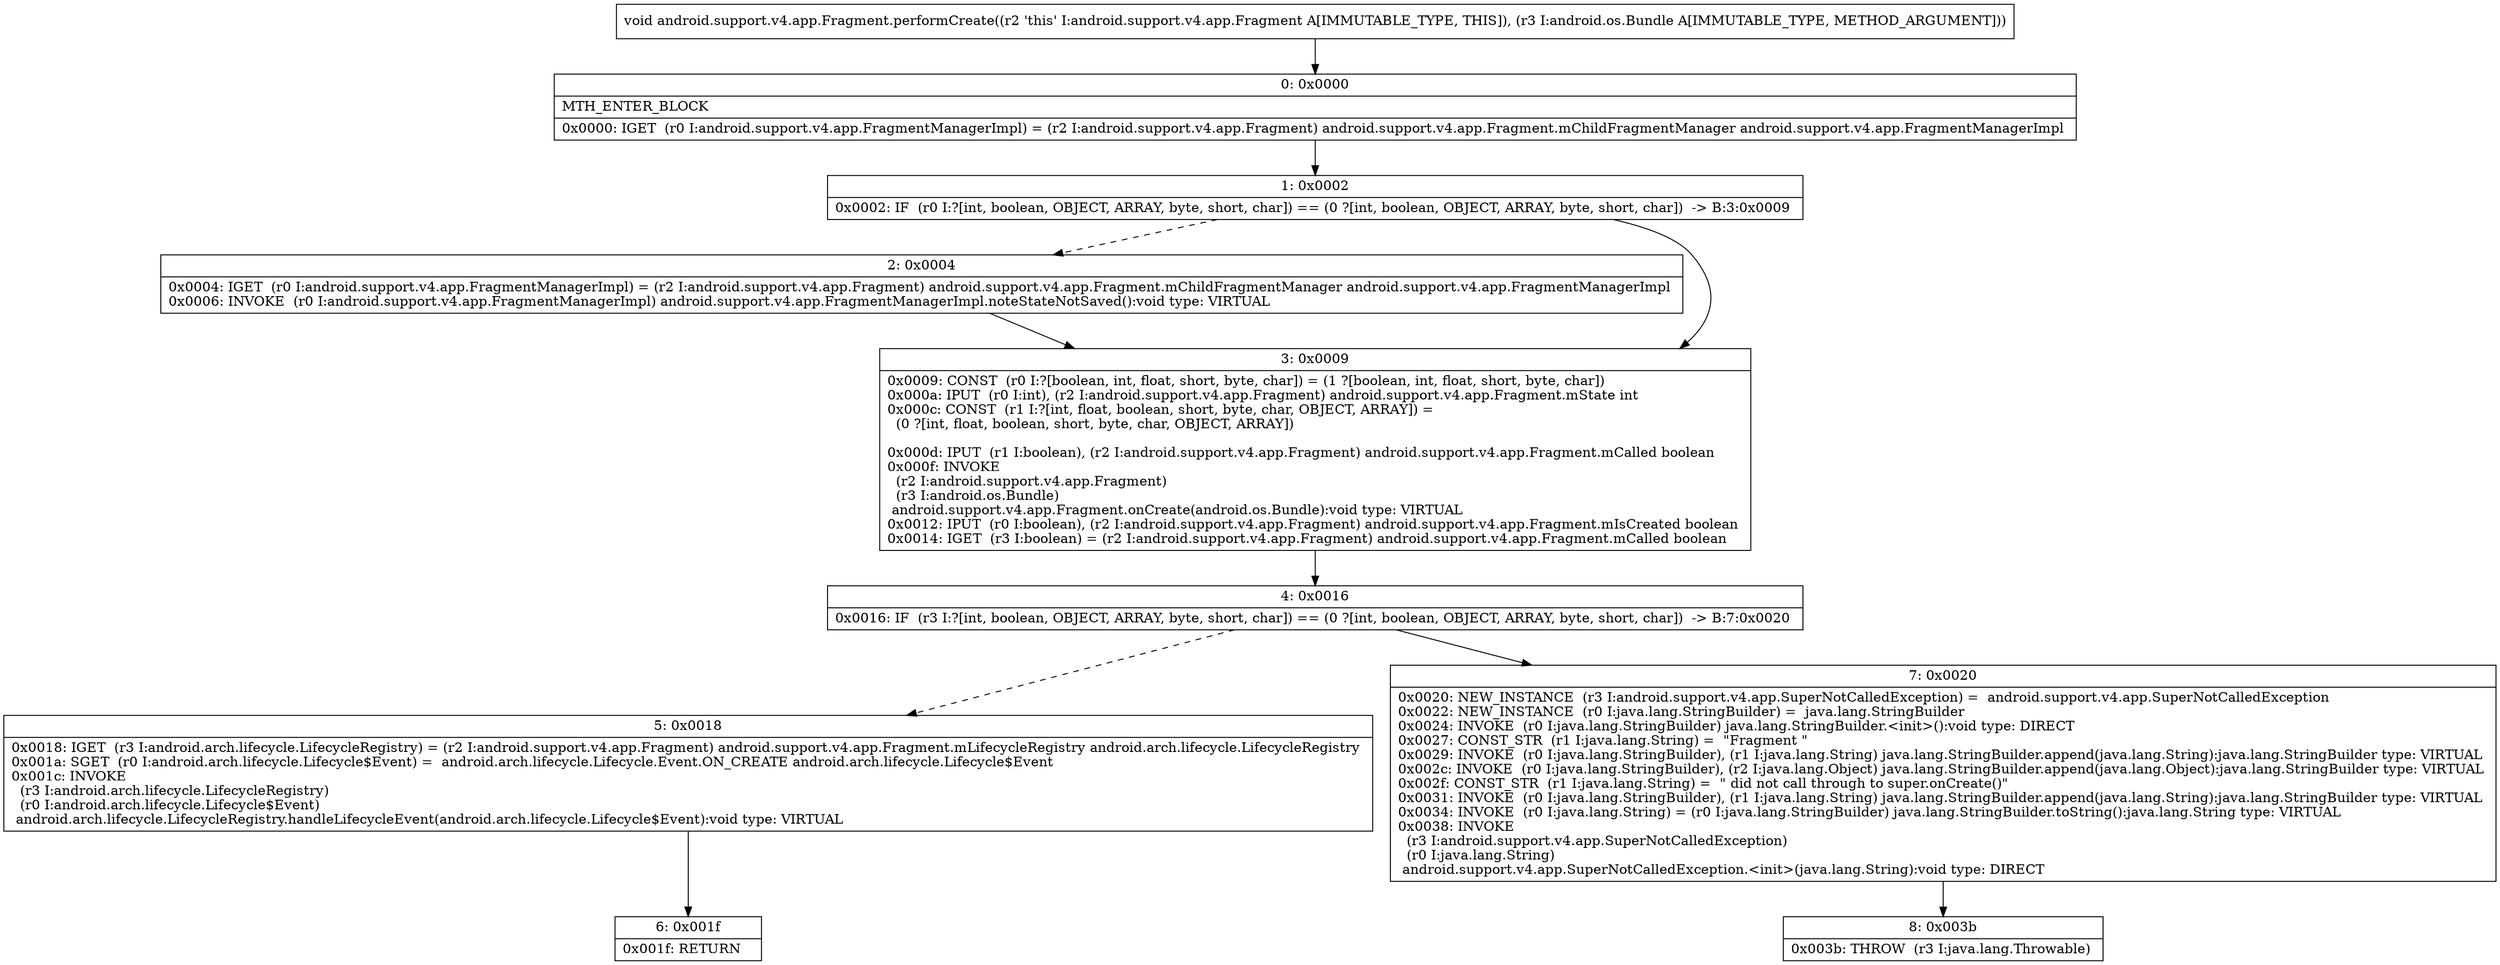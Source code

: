 digraph "CFG forandroid.support.v4.app.Fragment.performCreate(Landroid\/os\/Bundle;)V" {
Node_0 [shape=record,label="{0\:\ 0x0000|MTH_ENTER_BLOCK\l|0x0000: IGET  (r0 I:android.support.v4.app.FragmentManagerImpl) = (r2 I:android.support.v4.app.Fragment) android.support.v4.app.Fragment.mChildFragmentManager android.support.v4.app.FragmentManagerImpl \l}"];
Node_1 [shape=record,label="{1\:\ 0x0002|0x0002: IF  (r0 I:?[int, boolean, OBJECT, ARRAY, byte, short, char]) == (0 ?[int, boolean, OBJECT, ARRAY, byte, short, char])  \-\> B:3:0x0009 \l}"];
Node_2 [shape=record,label="{2\:\ 0x0004|0x0004: IGET  (r0 I:android.support.v4.app.FragmentManagerImpl) = (r2 I:android.support.v4.app.Fragment) android.support.v4.app.Fragment.mChildFragmentManager android.support.v4.app.FragmentManagerImpl \l0x0006: INVOKE  (r0 I:android.support.v4.app.FragmentManagerImpl) android.support.v4.app.FragmentManagerImpl.noteStateNotSaved():void type: VIRTUAL \l}"];
Node_3 [shape=record,label="{3\:\ 0x0009|0x0009: CONST  (r0 I:?[boolean, int, float, short, byte, char]) = (1 ?[boolean, int, float, short, byte, char]) \l0x000a: IPUT  (r0 I:int), (r2 I:android.support.v4.app.Fragment) android.support.v4.app.Fragment.mState int \l0x000c: CONST  (r1 I:?[int, float, boolean, short, byte, char, OBJECT, ARRAY]) = \l  (0 ?[int, float, boolean, short, byte, char, OBJECT, ARRAY])\l \l0x000d: IPUT  (r1 I:boolean), (r2 I:android.support.v4.app.Fragment) android.support.v4.app.Fragment.mCalled boolean \l0x000f: INVOKE  \l  (r2 I:android.support.v4.app.Fragment)\l  (r3 I:android.os.Bundle)\l android.support.v4.app.Fragment.onCreate(android.os.Bundle):void type: VIRTUAL \l0x0012: IPUT  (r0 I:boolean), (r2 I:android.support.v4.app.Fragment) android.support.v4.app.Fragment.mIsCreated boolean \l0x0014: IGET  (r3 I:boolean) = (r2 I:android.support.v4.app.Fragment) android.support.v4.app.Fragment.mCalled boolean \l}"];
Node_4 [shape=record,label="{4\:\ 0x0016|0x0016: IF  (r3 I:?[int, boolean, OBJECT, ARRAY, byte, short, char]) == (0 ?[int, boolean, OBJECT, ARRAY, byte, short, char])  \-\> B:7:0x0020 \l}"];
Node_5 [shape=record,label="{5\:\ 0x0018|0x0018: IGET  (r3 I:android.arch.lifecycle.LifecycleRegistry) = (r2 I:android.support.v4.app.Fragment) android.support.v4.app.Fragment.mLifecycleRegistry android.arch.lifecycle.LifecycleRegistry \l0x001a: SGET  (r0 I:android.arch.lifecycle.Lifecycle$Event) =  android.arch.lifecycle.Lifecycle.Event.ON_CREATE android.arch.lifecycle.Lifecycle$Event \l0x001c: INVOKE  \l  (r3 I:android.arch.lifecycle.LifecycleRegistry)\l  (r0 I:android.arch.lifecycle.Lifecycle$Event)\l android.arch.lifecycle.LifecycleRegistry.handleLifecycleEvent(android.arch.lifecycle.Lifecycle$Event):void type: VIRTUAL \l}"];
Node_6 [shape=record,label="{6\:\ 0x001f|0x001f: RETURN   \l}"];
Node_7 [shape=record,label="{7\:\ 0x0020|0x0020: NEW_INSTANCE  (r3 I:android.support.v4.app.SuperNotCalledException) =  android.support.v4.app.SuperNotCalledException \l0x0022: NEW_INSTANCE  (r0 I:java.lang.StringBuilder) =  java.lang.StringBuilder \l0x0024: INVOKE  (r0 I:java.lang.StringBuilder) java.lang.StringBuilder.\<init\>():void type: DIRECT \l0x0027: CONST_STR  (r1 I:java.lang.String) =  \"Fragment \" \l0x0029: INVOKE  (r0 I:java.lang.StringBuilder), (r1 I:java.lang.String) java.lang.StringBuilder.append(java.lang.String):java.lang.StringBuilder type: VIRTUAL \l0x002c: INVOKE  (r0 I:java.lang.StringBuilder), (r2 I:java.lang.Object) java.lang.StringBuilder.append(java.lang.Object):java.lang.StringBuilder type: VIRTUAL \l0x002f: CONST_STR  (r1 I:java.lang.String) =  \" did not call through to super.onCreate()\" \l0x0031: INVOKE  (r0 I:java.lang.StringBuilder), (r1 I:java.lang.String) java.lang.StringBuilder.append(java.lang.String):java.lang.StringBuilder type: VIRTUAL \l0x0034: INVOKE  (r0 I:java.lang.String) = (r0 I:java.lang.StringBuilder) java.lang.StringBuilder.toString():java.lang.String type: VIRTUAL \l0x0038: INVOKE  \l  (r3 I:android.support.v4.app.SuperNotCalledException)\l  (r0 I:java.lang.String)\l android.support.v4.app.SuperNotCalledException.\<init\>(java.lang.String):void type: DIRECT \l}"];
Node_8 [shape=record,label="{8\:\ 0x003b|0x003b: THROW  (r3 I:java.lang.Throwable) \l}"];
MethodNode[shape=record,label="{void android.support.v4.app.Fragment.performCreate((r2 'this' I:android.support.v4.app.Fragment A[IMMUTABLE_TYPE, THIS]), (r3 I:android.os.Bundle A[IMMUTABLE_TYPE, METHOD_ARGUMENT])) }"];
MethodNode -> Node_0;
Node_0 -> Node_1;
Node_1 -> Node_2[style=dashed];
Node_1 -> Node_3;
Node_2 -> Node_3;
Node_3 -> Node_4;
Node_4 -> Node_5[style=dashed];
Node_4 -> Node_7;
Node_5 -> Node_6;
Node_7 -> Node_8;
}

